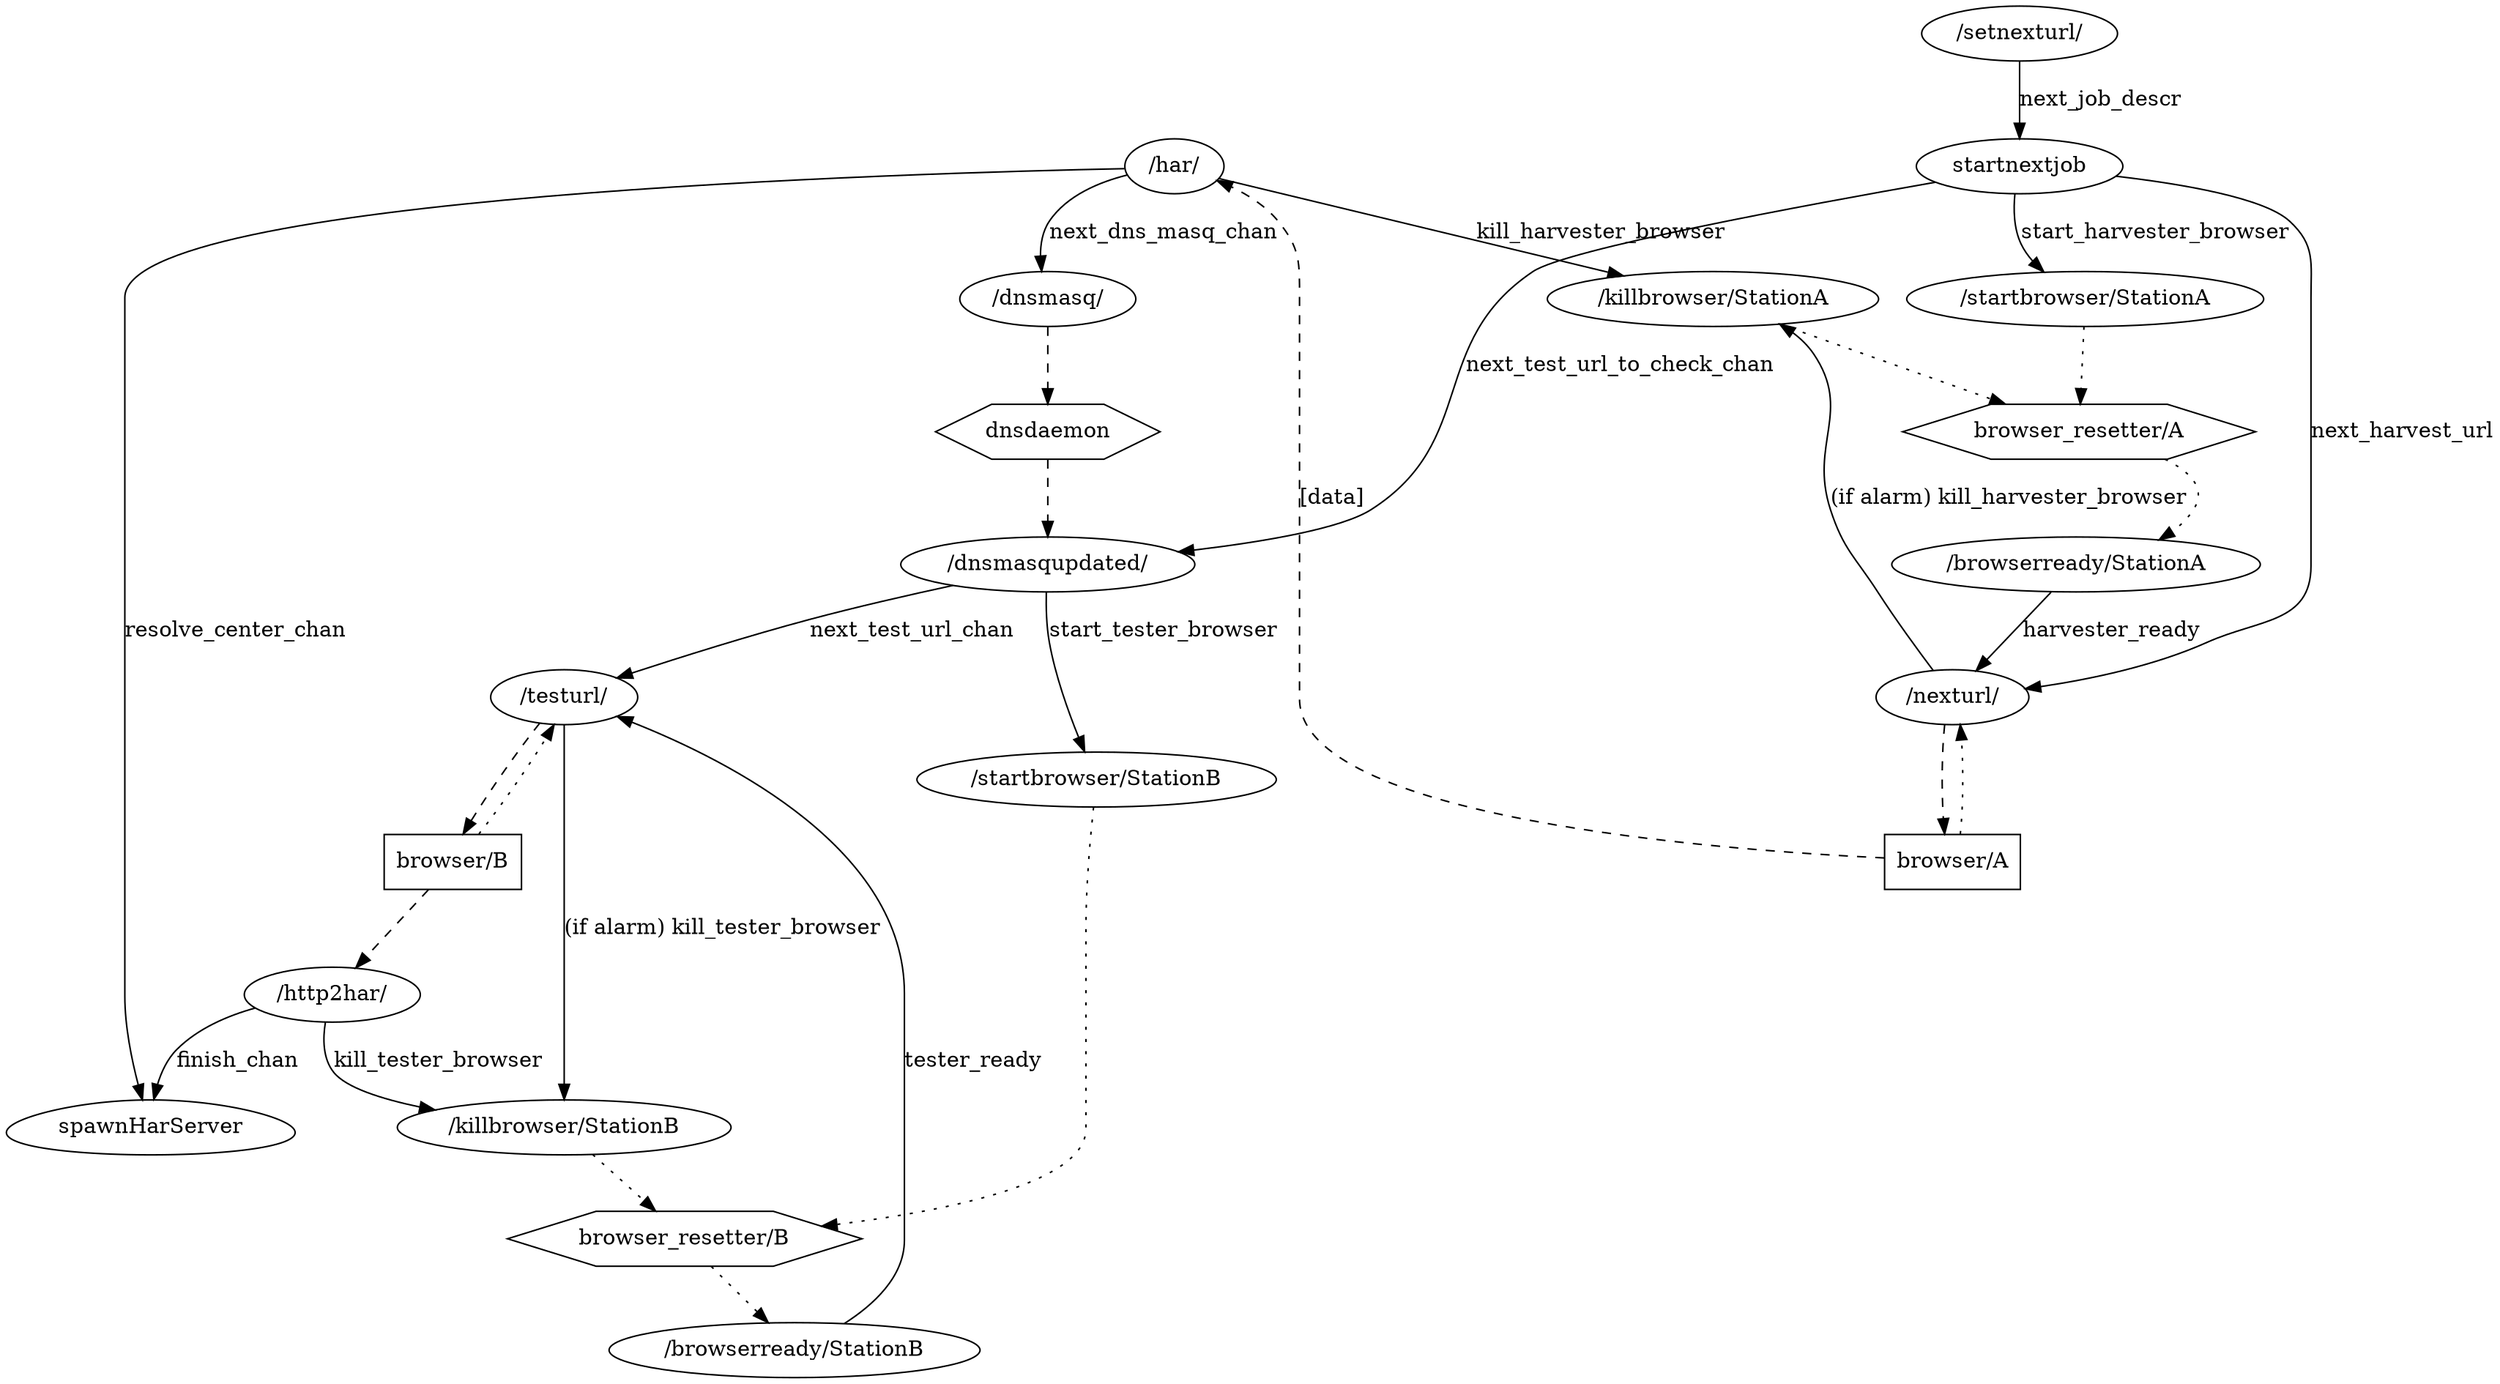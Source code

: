 digraph chans {

    har[label="/har/"];
    nexturl[label="/nexturl/"];
    http2har[label="/http2har/"];
    dnsmasq[label="/dnsmasq/"];
    setnexturl[label="/setnexturl/"];
    dnsmasqupdated[label="/dnsmasqupdated/"];
    testurl[label="/testurl/"];
    startbrowserStationA[label="/startbrowser/StationA"];
    killbrowserStationA[label="/killbrowser/StationA"];

    startbrowserStationB[label="/startbrowser/StationB"];
    killbrowserStationB[label="/killbrowser/StationB"];

    spawnHarServer[label="spawnHarServer", shape="egg"];
    dnsdaemon[label="dnsdaemon", shape="hexagon"];
    browserA[label="browser/A", shape="box"];
    browserAresetter[label="browser_resetter/A", shape="hexagon"]
    browserB[label="browser/B", shape="box"];
    browserBresetter[label="browser_resetter/B", shape="hexagon"]
    browserreadyA[label="/browserready/StationA"];
    browserreadyB[label="/browserready/StationB"];
    
    har -> dnsmasq [label="next_dns_masq_chan"];
    har -> killbrowserStationA [label="kill_harvester_browser"];
    killbrowserStationA -> browserAresetter [style="dotted"];
    browserAresetter -> browserreadyA [style="dotted"];
    browserreadyA -> nexturl [label="harvester_ready"];
    har -> spawnHarServer [label="resolve_center_chan"];

    dnsmasq -> dnsdaemon [style="dashed"];

    dnsdaemon -> dnsmasqupdated [style="dashed"];

    dnsmasqupdated -> startbrowserStationB [label="start_tester_browser"];
    startbrowserStationB -> browserBresetter [style="dotted"];
    browserBresetter -> browserreadyB [style="dotted"];
    browserreadyB -> testurl [label="tester_ready"];
    browserB -> testurl [style="dotted"];
    testurl -> browserB [style="dashed"];
    testurl -> killbrowserStationB [label="(if alarm) kill_tester_browser"];
    browserB -> http2har[style="dashed"];

    http2har -> killbrowserStationB [label="kill_tester_browser"];
    killbrowserStationB -> browserBresetter [style="dotted"];


    browserA -> nexturl [style="dotted"];
    nexturl -> browserA [style="dashed"];
    nexturl -> killbrowserStationA [label="(if alarm) kill_harvester_browser"];
    browserA -> har [style="dashed", label="[data]"];

    startbrowserStationA -> browserAresetter [ style="dotted"];

    http2har -> spawnHarServer [label="finish_chan"];

    dnsmasqupdated ->  testurl [label="next_test_url_chan"];

    startnextjob -> startbrowserStationA [label="start_harvester_browser"];
    startnextjob -> nexturl [label="next_harvest_url"];
    startnextjob -> dnsmasqupdated [ label="next_test_url_to_check_chan"];

    setnexturl -> startnextjob [ label="next_job_descr" ];
}
